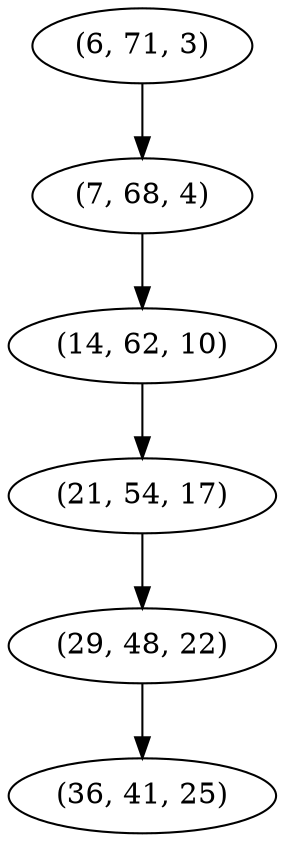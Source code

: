 digraph tree {
    "(6, 71, 3)";
    "(7, 68, 4)";
    "(14, 62, 10)";
    "(21, 54, 17)";
    "(29, 48, 22)";
    "(36, 41, 25)";
    "(6, 71, 3)" -> "(7, 68, 4)";
    "(7, 68, 4)" -> "(14, 62, 10)";
    "(14, 62, 10)" -> "(21, 54, 17)";
    "(21, 54, 17)" -> "(29, 48, 22)";
    "(29, 48, 22)" -> "(36, 41, 25)";
}
